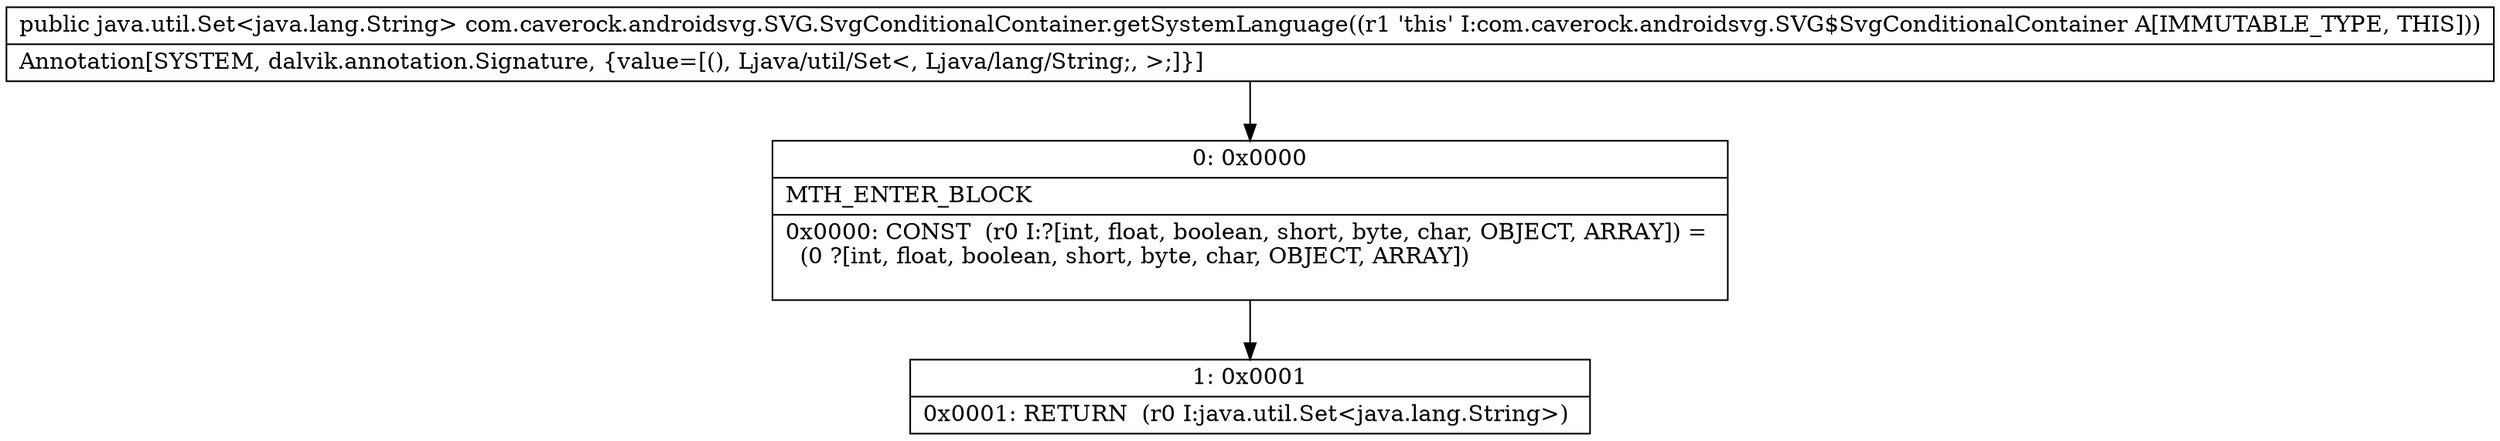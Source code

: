 digraph "CFG forcom.caverock.androidsvg.SVG.SvgConditionalContainer.getSystemLanguage()Ljava\/util\/Set;" {
Node_0 [shape=record,label="{0\:\ 0x0000|MTH_ENTER_BLOCK\l|0x0000: CONST  (r0 I:?[int, float, boolean, short, byte, char, OBJECT, ARRAY]) = \l  (0 ?[int, float, boolean, short, byte, char, OBJECT, ARRAY])\l \l}"];
Node_1 [shape=record,label="{1\:\ 0x0001|0x0001: RETURN  (r0 I:java.util.Set\<java.lang.String\>) \l}"];
MethodNode[shape=record,label="{public java.util.Set\<java.lang.String\> com.caverock.androidsvg.SVG.SvgConditionalContainer.getSystemLanguage((r1 'this' I:com.caverock.androidsvg.SVG$SvgConditionalContainer A[IMMUTABLE_TYPE, THIS]))  | Annotation[SYSTEM, dalvik.annotation.Signature, \{value=[(), Ljava\/util\/Set\<, Ljava\/lang\/String;, \>;]\}]\l}"];
MethodNode -> Node_0;
Node_0 -> Node_1;
}

